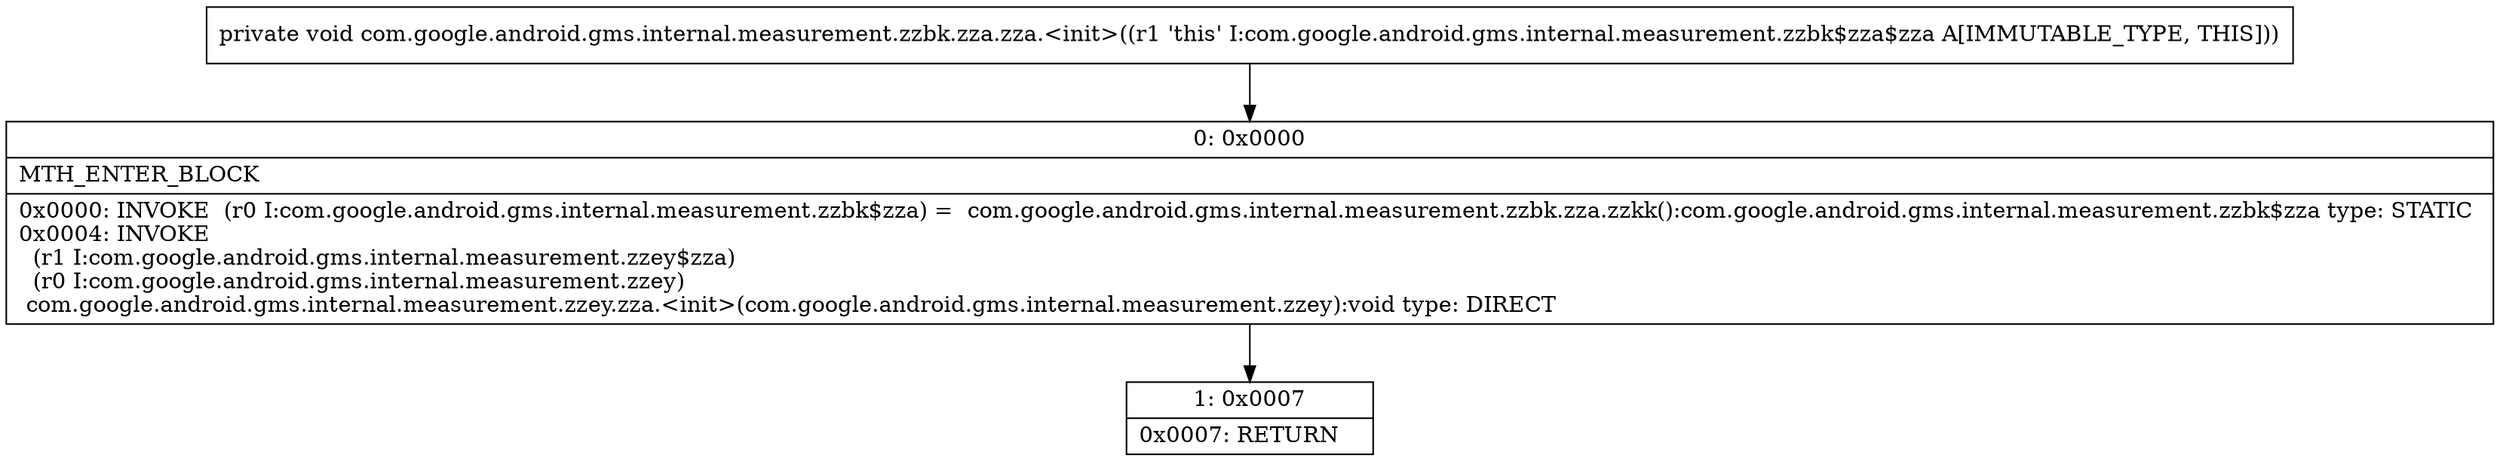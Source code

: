 digraph "CFG forcom.google.android.gms.internal.measurement.zzbk.zza.zza.\<init\>()V" {
Node_0 [shape=record,label="{0\:\ 0x0000|MTH_ENTER_BLOCK\l|0x0000: INVOKE  (r0 I:com.google.android.gms.internal.measurement.zzbk$zza) =  com.google.android.gms.internal.measurement.zzbk.zza.zzkk():com.google.android.gms.internal.measurement.zzbk$zza type: STATIC \l0x0004: INVOKE  \l  (r1 I:com.google.android.gms.internal.measurement.zzey$zza)\l  (r0 I:com.google.android.gms.internal.measurement.zzey)\l com.google.android.gms.internal.measurement.zzey.zza.\<init\>(com.google.android.gms.internal.measurement.zzey):void type: DIRECT \l}"];
Node_1 [shape=record,label="{1\:\ 0x0007|0x0007: RETURN   \l}"];
MethodNode[shape=record,label="{private void com.google.android.gms.internal.measurement.zzbk.zza.zza.\<init\>((r1 'this' I:com.google.android.gms.internal.measurement.zzbk$zza$zza A[IMMUTABLE_TYPE, THIS])) }"];
MethodNode -> Node_0;
Node_0 -> Node_1;
}

